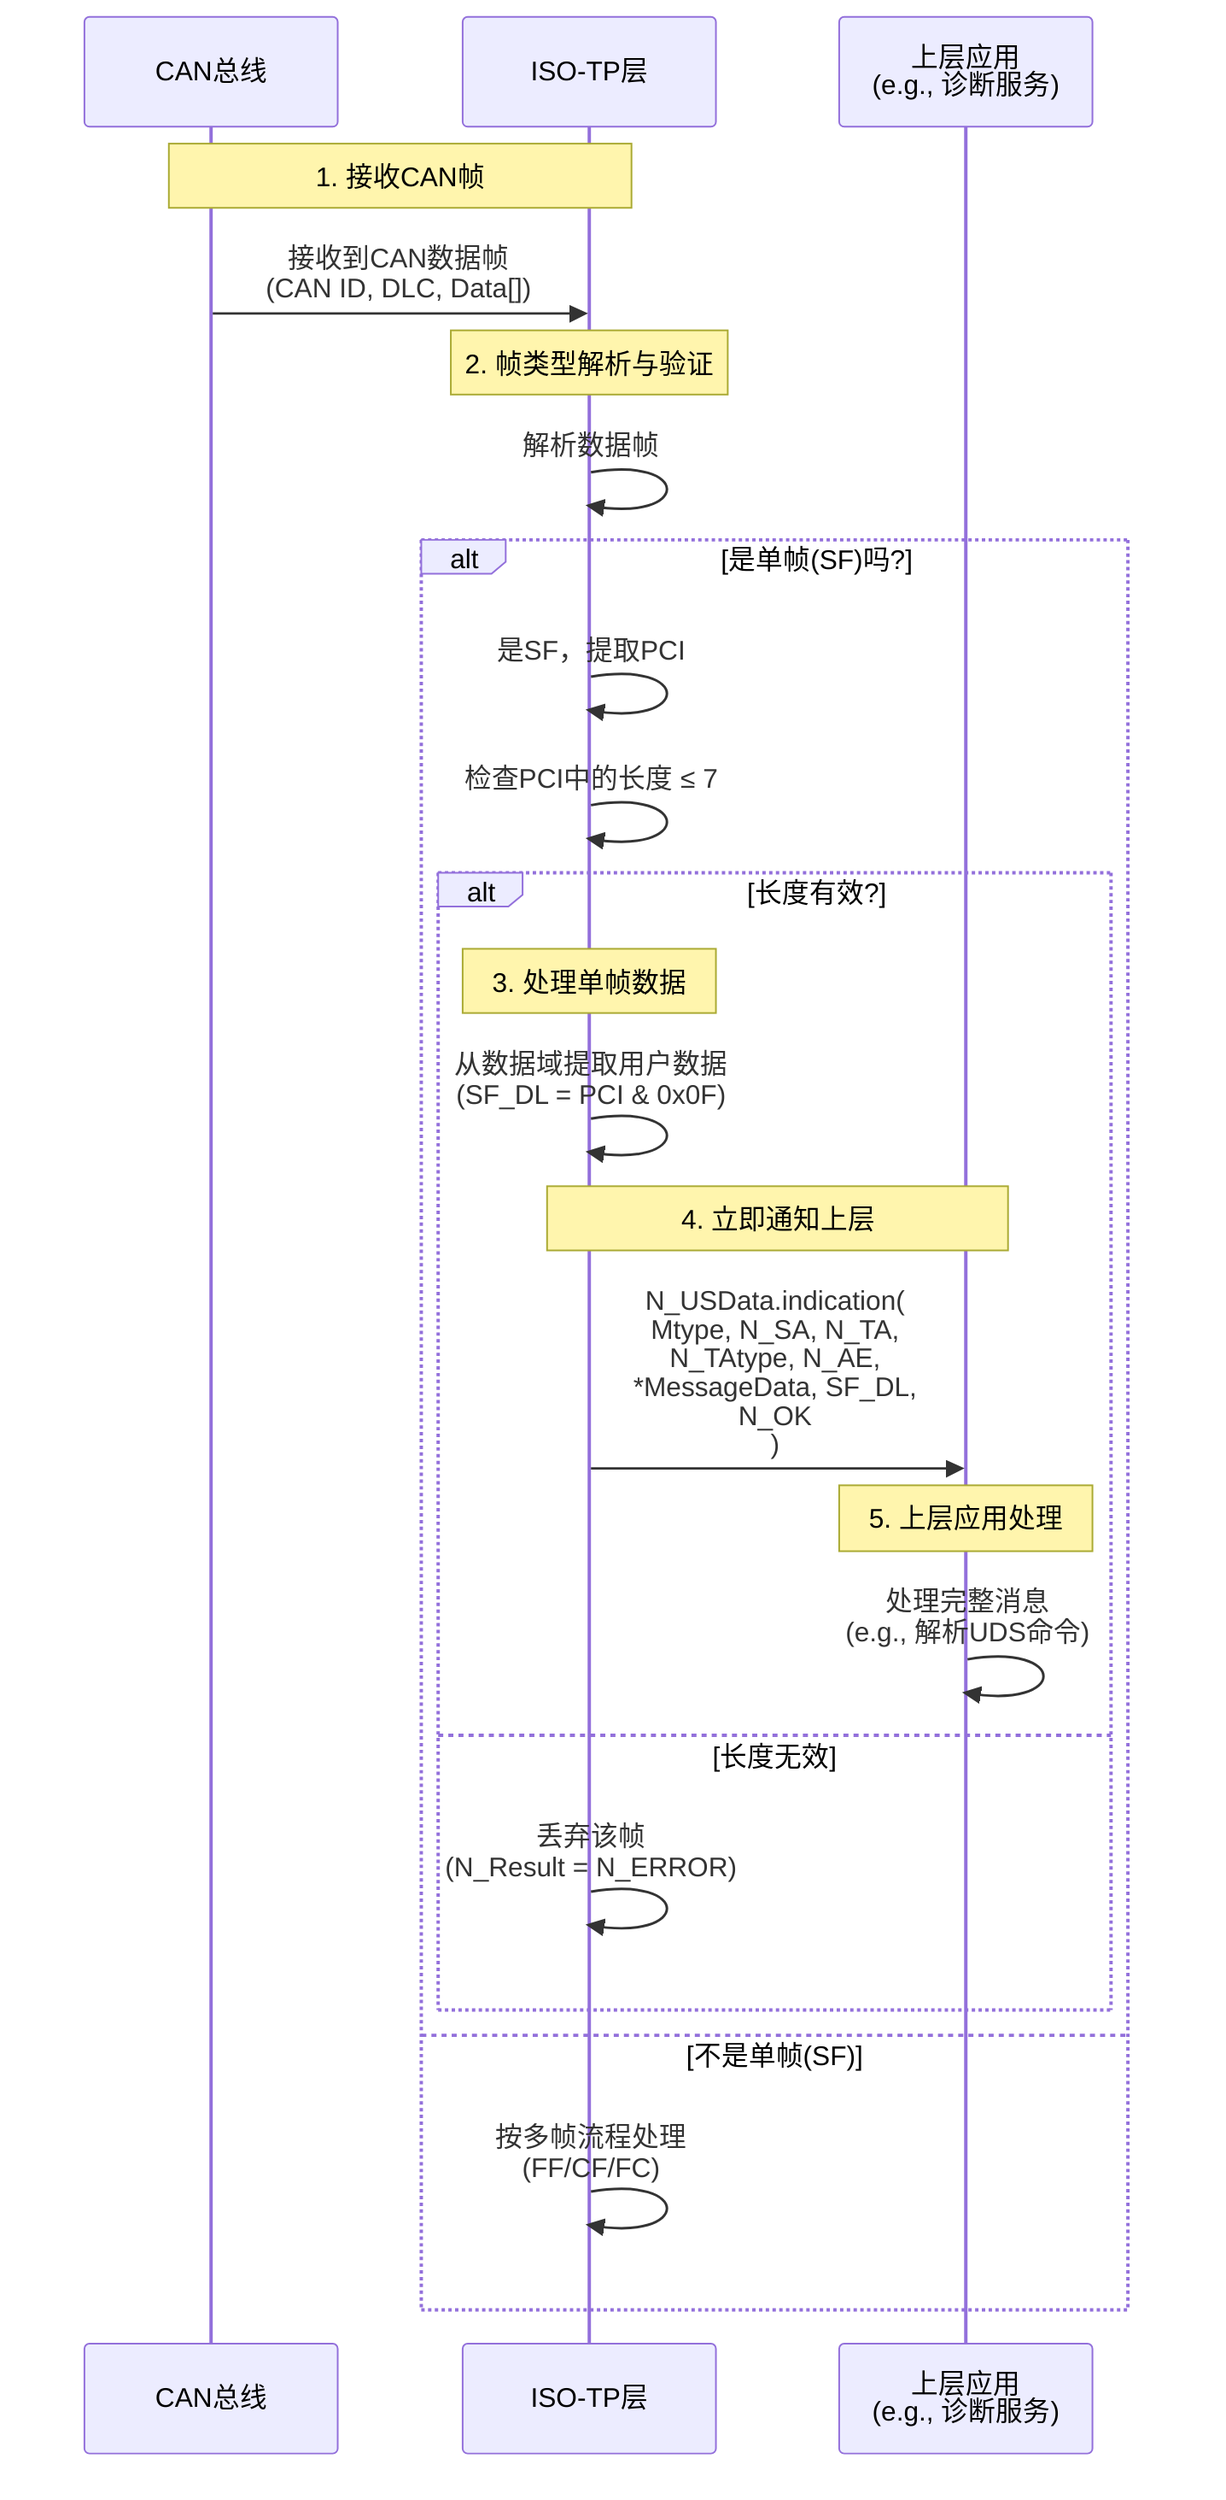 sequenceDiagram
    participant CAN as CAN总线
    participant TP as ISO-TP层
    participant App as 上层应用<br>(e.g., 诊断服务)

    Note over CAN, TP: 1. 接收CAN帧
    CAN->>TP: 接收到CAN数据帧<br>(CAN ID, DLC, Data[])

    Note over TP: 2. 帧类型解析与验证
    TP->>TP: 解析数据帧
    alt 是单帧(SF)吗?
        TP->>TP: 是SF，提取PCI
        TP->>TP: 检查PCI中的长度 ≤ 7
        alt 长度有效?
            Note over TP: 3. 处理单帧数据
            TP->>TP: 从数据域提取用户数据<br>(SF_DL = PCI & 0x0F)
            Note over TP, App: 4. 立即通知上层
            TP->>App: N_USData.indication(<br/>Mtype, N_SA, N_TA,<br/>N_TAtype, N_AE,<br/>*MessageData, SF_DL,<br/>N_OK<br/>)
            Note over App: 5. 上层应用处理
            App->>App: 处理完整消息<br>(e.g., 解析UDS命令)
        else 长度无效
            TP->>TP: 丢弃该帧<br>(N_Result = N_ERROR)
        end
    else 不是单帧(SF)
        TP->>TP: 按多帧流程处理<br>(FF/CF/FC)
    end